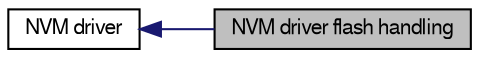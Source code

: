 digraph structs
{
  edge [fontname="FreeSans",fontsize="10",labelfontname="FreeSans",labelfontsize="10"];
  node [fontname="FreeSans",fontsize="10",shape=record];
  rankdir=LR;
  Node0 [label="NVM driver flash handling",height=0.2,width=0.4,color="black", fillcolor="grey75", style="filled" fontcolor="black"];
  Node1 [label="NVM driver",height=0.2,width=0.4,color="black", fillcolor="white", style="filled",URL="$group__nvm__group.html",tooltip="Low-level driver implementation for the AVR XMEGA Non Volatile Memory Controller..."];
  Node1->Node0 [shape=plaintext, color="midnightblue", dir="back", style="solid"];
}
